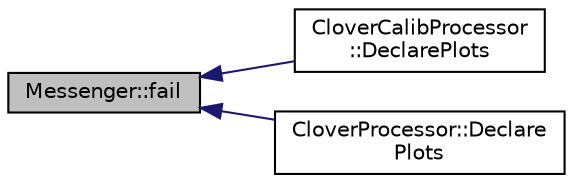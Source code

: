 digraph "Messenger::fail"
{
  edge [fontname="Helvetica",fontsize="10",labelfontname="Helvetica",labelfontsize="10"];
  node [fontname="Helvetica",fontsize="10",shape=record];
  rankdir="LR";
  Node1 [label="Messenger::fail",height=0.2,width=0.4,color="black", fillcolor="grey75", style="filled", fontcolor="black"];
  Node1 -> Node2 [dir="back",color="midnightblue",fontsize="10",style="solid",fontname="Helvetica"];
  Node2 [label="CloverCalibProcessor\l::DeclarePlots",height=0.2,width=0.4,color="black", fillcolor="white", style="filled",URL="$db/d4e/class_clover_calib_processor.html#a1146803513792bfb64aa664d0258cee4"];
  Node1 -> Node3 [dir="back",color="midnightblue",fontsize="10",style="solid",fontname="Helvetica"];
  Node3 [label="CloverProcessor::Declare\lPlots",height=0.2,width=0.4,color="black", fillcolor="white", style="filled",URL="$d5/d01/class_clover_processor.html#a241e49aeddae9b8bcb5be9e7192d81a7"];
}
